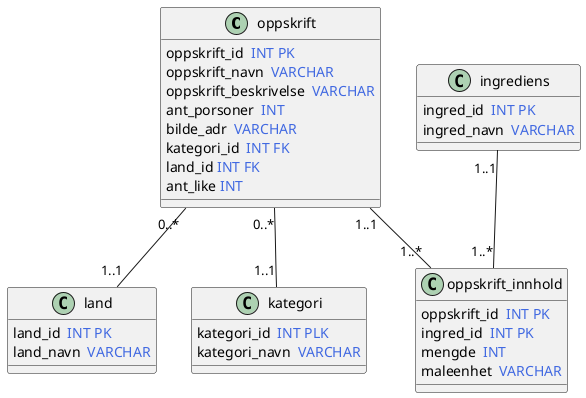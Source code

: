 @startuml err

Class oppskrift {
    oppskrift_id <color:royalBlue> INT PK 
    oppskrift_navn <color:royalBlue> VARCHAR
    oppskrift_beskrivelse <color:royalBlue> VARCHAR
    ant_porsoner <color:royalBlue> INT
    bilde_adr <color:royalBlue> VARCHAR
    kategori_id <color:royalBlue> INT FK
    land_id <color:royalBlue>INT FK
    ant_like <color:royalBlue>INT

}

Class ingrediens{
    ingred_id <color:royalBlue> INT PK
    ingred_navn <color:royalBlue> VARCHAR
}
Class land{
    land_id <color:royalBlue> INT PK
    land_navn <color:royalBlue> VARCHAR
}

Class kategori{
    kategori_id <color:royalBlue> INT PLK
    kategori_navn <color:royalBlue> VARCHAR
}

Class oppskrift_innhold{
    oppskrift_id <color:royalBlue> INT PK
    ingred_id <color:royalBlue> INT PK
    mengde <color:royalBlue> INT
    maleenhet <color:royalBlue> VARCHAR
}

oppskrift  "0..*" -- "1..1" land
oppskrift  "0..*" -- "1..1" kategori
oppskrift "1..1" -- "1..*" oppskrift_innhold
ingrediens "1..1" -- "1..*" oppskrift_innhold

@enduml